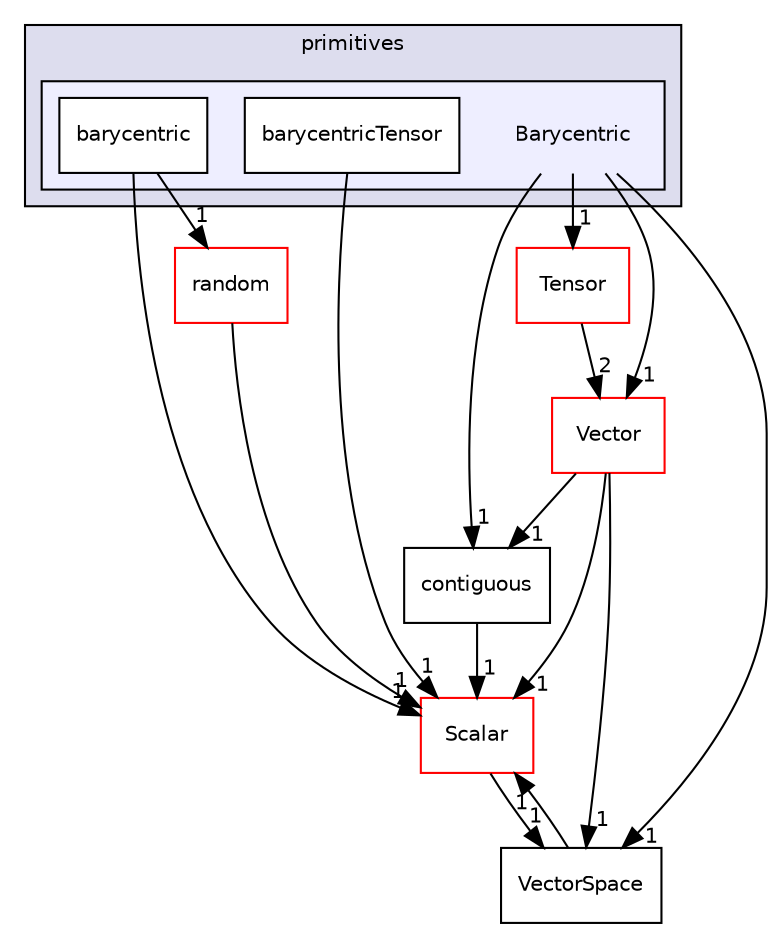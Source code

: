 digraph "src/OpenFOAM/primitives/Barycentric" {
  bgcolor=transparent;
  compound=true
  node [ fontsize="10", fontname="Helvetica"];
  edge [ labelfontsize="10", labelfontname="Helvetica"];
  subgraph clusterdir_3e50f45338116b169052b428016851aa {
    graph [ bgcolor="#ddddee", pencolor="black", label="primitives" fontname="Helvetica", fontsize="10", URL="dir_3e50f45338116b169052b428016851aa.html"]
  subgraph clusterdir_3c304ef3481c622fb6086e7ef28ab35d {
    graph [ bgcolor="#eeeeff", pencolor="black", label="" URL="dir_3c304ef3481c622fb6086e7ef28ab35d.html"];
    dir_3c304ef3481c622fb6086e7ef28ab35d [shape=plaintext label="Barycentric"];
    dir_983ab4618ecc874560ea48506a8036d6 [shape=box label="barycentric" color="black" fillcolor="white" style="filled" URL="dir_983ab4618ecc874560ea48506a8036d6.html"];
    dir_8db617f2058b80be2d6ee51bb03827e3 [shape=box label="barycentricTensor" color="black" fillcolor="white" style="filled" URL="dir_8db617f2058b80be2d6ee51bb03827e3.html"];
  }
  }
  dir_15da0e2a135f43ffeb4645c968ce8ac7 [shape=box label="Tensor" color="red" URL="dir_15da0e2a135f43ffeb4645c968ce8ac7.html"];
  dir_fe902bc9ff5b589eb0ead5d28c94889f [shape=box label="random" color="red" URL="dir_fe902bc9ff5b589eb0ead5d28c94889f.html"];
  dir_b4f4914e791ff496381862f16be45bae [shape=box label="Scalar" color="red" URL="dir_b4f4914e791ff496381862f16be45bae.html"];
  dir_6ef5fbba1c02603637a533e2f686aa62 [shape=box label="Vector" color="red" URL="dir_6ef5fbba1c02603637a533e2f686aa62.html"];
  dir_67e43ffa00fdb90d8ab20f3d61175616 [shape=box label="VectorSpace" URL="dir_67e43ffa00fdb90d8ab20f3d61175616.html"];
  dir_1b29830830533868fb04f0e807b2ad78 [shape=box label="contiguous" URL="dir_1b29830830533868fb04f0e807b2ad78.html"];
  dir_983ab4618ecc874560ea48506a8036d6->dir_fe902bc9ff5b589eb0ead5d28c94889f [headlabel="1", labeldistance=1.5 headhref="dir_002630_002702.html"];
  dir_983ab4618ecc874560ea48506a8036d6->dir_b4f4914e791ff496381862f16be45bae [headlabel="1", labeldistance=1.5 headhref="dir_002630_002711.html"];
  dir_15da0e2a135f43ffeb4645c968ce8ac7->dir_6ef5fbba1c02603637a533e2f686aa62 [headlabel="2", labeldistance=1.5 headhref="dir_002749_002760.html"];
  dir_fe902bc9ff5b589eb0ead5d28c94889f->dir_b4f4914e791ff496381862f16be45bae [headlabel="1", labeldistance=1.5 headhref="dir_002702_002711.html"];
  dir_b4f4914e791ff496381862f16be45bae->dir_67e43ffa00fdb90d8ab20f3d61175616 [headlabel="1", labeldistance=1.5 headhref="dir_002711_002770.html"];
  dir_6ef5fbba1c02603637a533e2f686aa62->dir_b4f4914e791ff496381862f16be45bae [headlabel="1", labeldistance=1.5 headhref="dir_002760_002711.html"];
  dir_6ef5fbba1c02603637a533e2f686aa62->dir_67e43ffa00fdb90d8ab20f3d61175616 [headlabel="1", labeldistance=1.5 headhref="dir_002760_002770.html"];
  dir_6ef5fbba1c02603637a533e2f686aa62->dir_1b29830830533868fb04f0e807b2ad78 [headlabel="1", labeldistance=1.5 headhref="dir_002760_002642.html"];
  dir_67e43ffa00fdb90d8ab20f3d61175616->dir_b4f4914e791ff496381862f16be45bae [headlabel="1", labeldistance=1.5 headhref="dir_002770_002711.html"];
  dir_1b29830830533868fb04f0e807b2ad78->dir_b4f4914e791ff496381862f16be45bae [headlabel="1", labeldistance=1.5 headhref="dir_002642_002711.html"];
  dir_3c304ef3481c622fb6086e7ef28ab35d->dir_15da0e2a135f43ffeb4645c968ce8ac7 [headlabel="1", labeldistance=1.5 headhref="dir_002629_002749.html"];
  dir_3c304ef3481c622fb6086e7ef28ab35d->dir_6ef5fbba1c02603637a533e2f686aa62 [headlabel="1", labeldistance=1.5 headhref="dir_002629_002760.html"];
  dir_3c304ef3481c622fb6086e7ef28ab35d->dir_67e43ffa00fdb90d8ab20f3d61175616 [headlabel="1", labeldistance=1.5 headhref="dir_002629_002770.html"];
  dir_3c304ef3481c622fb6086e7ef28ab35d->dir_1b29830830533868fb04f0e807b2ad78 [headlabel="1", labeldistance=1.5 headhref="dir_002629_002642.html"];
  dir_8db617f2058b80be2d6ee51bb03827e3->dir_b4f4914e791ff496381862f16be45bae [headlabel="1", labeldistance=1.5 headhref="dir_002631_002711.html"];
}
